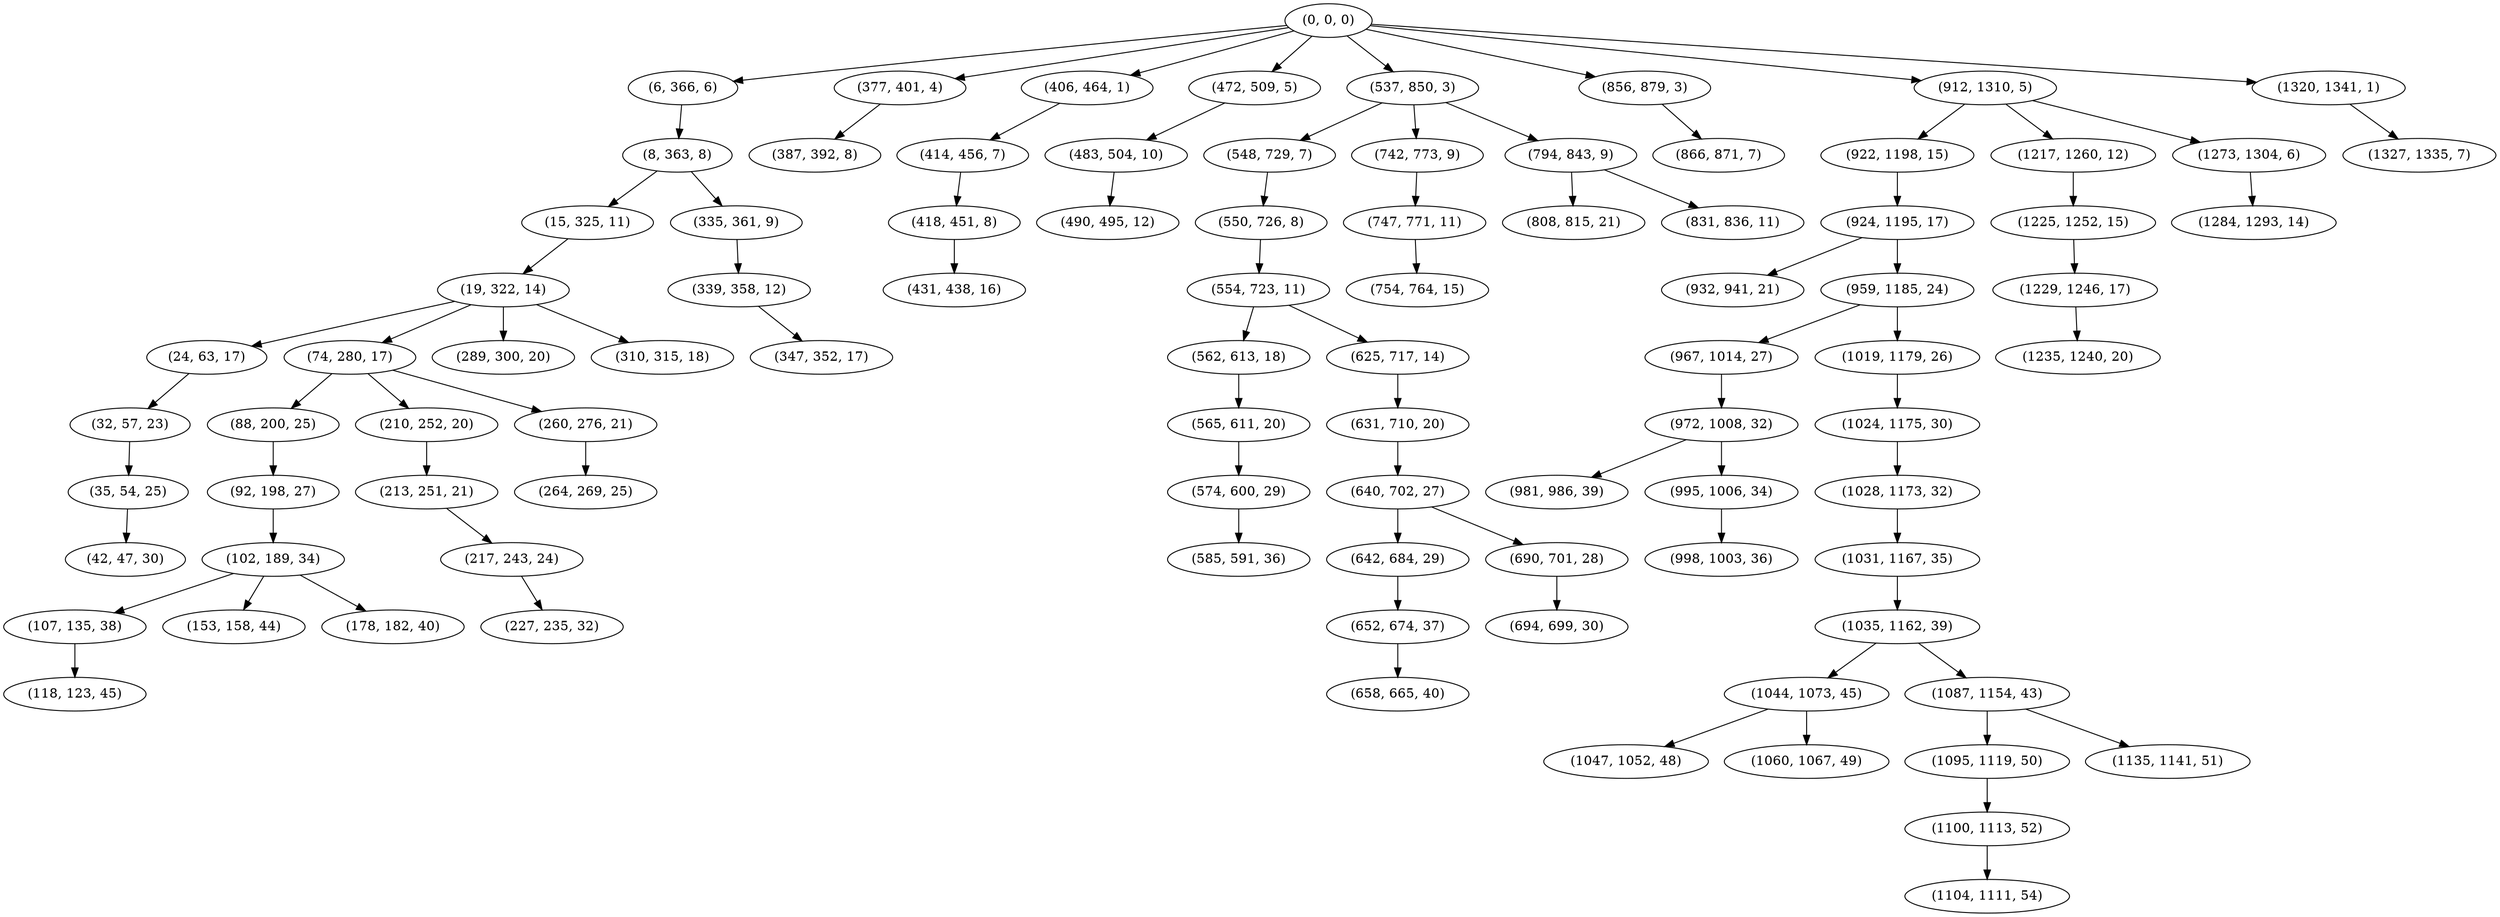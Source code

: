 digraph tree {
    "(0, 0, 0)";
    "(6, 366, 6)";
    "(8, 363, 8)";
    "(15, 325, 11)";
    "(19, 322, 14)";
    "(24, 63, 17)";
    "(32, 57, 23)";
    "(35, 54, 25)";
    "(42, 47, 30)";
    "(74, 280, 17)";
    "(88, 200, 25)";
    "(92, 198, 27)";
    "(102, 189, 34)";
    "(107, 135, 38)";
    "(118, 123, 45)";
    "(153, 158, 44)";
    "(178, 182, 40)";
    "(210, 252, 20)";
    "(213, 251, 21)";
    "(217, 243, 24)";
    "(227, 235, 32)";
    "(260, 276, 21)";
    "(264, 269, 25)";
    "(289, 300, 20)";
    "(310, 315, 18)";
    "(335, 361, 9)";
    "(339, 358, 12)";
    "(347, 352, 17)";
    "(377, 401, 4)";
    "(387, 392, 8)";
    "(406, 464, 1)";
    "(414, 456, 7)";
    "(418, 451, 8)";
    "(431, 438, 16)";
    "(472, 509, 5)";
    "(483, 504, 10)";
    "(490, 495, 12)";
    "(537, 850, 3)";
    "(548, 729, 7)";
    "(550, 726, 8)";
    "(554, 723, 11)";
    "(562, 613, 18)";
    "(565, 611, 20)";
    "(574, 600, 29)";
    "(585, 591, 36)";
    "(625, 717, 14)";
    "(631, 710, 20)";
    "(640, 702, 27)";
    "(642, 684, 29)";
    "(652, 674, 37)";
    "(658, 665, 40)";
    "(690, 701, 28)";
    "(694, 699, 30)";
    "(742, 773, 9)";
    "(747, 771, 11)";
    "(754, 764, 15)";
    "(794, 843, 9)";
    "(808, 815, 21)";
    "(831, 836, 11)";
    "(856, 879, 3)";
    "(866, 871, 7)";
    "(912, 1310, 5)";
    "(922, 1198, 15)";
    "(924, 1195, 17)";
    "(932, 941, 21)";
    "(959, 1185, 24)";
    "(967, 1014, 27)";
    "(972, 1008, 32)";
    "(981, 986, 39)";
    "(995, 1006, 34)";
    "(998, 1003, 36)";
    "(1019, 1179, 26)";
    "(1024, 1175, 30)";
    "(1028, 1173, 32)";
    "(1031, 1167, 35)";
    "(1035, 1162, 39)";
    "(1044, 1073, 45)";
    "(1047, 1052, 48)";
    "(1060, 1067, 49)";
    "(1087, 1154, 43)";
    "(1095, 1119, 50)";
    "(1100, 1113, 52)";
    "(1104, 1111, 54)";
    "(1135, 1141, 51)";
    "(1217, 1260, 12)";
    "(1225, 1252, 15)";
    "(1229, 1246, 17)";
    "(1235, 1240, 20)";
    "(1273, 1304, 6)";
    "(1284, 1293, 14)";
    "(1320, 1341, 1)";
    "(1327, 1335, 7)";
    "(0, 0, 0)" -> "(6, 366, 6)";
    "(0, 0, 0)" -> "(377, 401, 4)";
    "(0, 0, 0)" -> "(406, 464, 1)";
    "(0, 0, 0)" -> "(472, 509, 5)";
    "(0, 0, 0)" -> "(537, 850, 3)";
    "(0, 0, 0)" -> "(856, 879, 3)";
    "(0, 0, 0)" -> "(912, 1310, 5)";
    "(0, 0, 0)" -> "(1320, 1341, 1)";
    "(6, 366, 6)" -> "(8, 363, 8)";
    "(8, 363, 8)" -> "(15, 325, 11)";
    "(8, 363, 8)" -> "(335, 361, 9)";
    "(15, 325, 11)" -> "(19, 322, 14)";
    "(19, 322, 14)" -> "(24, 63, 17)";
    "(19, 322, 14)" -> "(74, 280, 17)";
    "(19, 322, 14)" -> "(289, 300, 20)";
    "(19, 322, 14)" -> "(310, 315, 18)";
    "(24, 63, 17)" -> "(32, 57, 23)";
    "(32, 57, 23)" -> "(35, 54, 25)";
    "(35, 54, 25)" -> "(42, 47, 30)";
    "(74, 280, 17)" -> "(88, 200, 25)";
    "(74, 280, 17)" -> "(210, 252, 20)";
    "(74, 280, 17)" -> "(260, 276, 21)";
    "(88, 200, 25)" -> "(92, 198, 27)";
    "(92, 198, 27)" -> "(102, 189, 34)";
    "(102, 189, 34)" -> "(107, 135, 38)";
    "(102, 189, 34)" -> "(153, 158, 44)";
    "(102, 189, 34)" -> "(178, 182, 40)";
    "(107, 135, 38)" -> "(118, 123, 45)";
    "(210, 252, 20)" -> "(213, 251, 21)";
    "(213, 251, 21)" -> "(217, 243, 24)";
    "(217, 243, 24)" -> "(227, 235, 32)";
    "(260, 276, 21)" -> "(264, 269, 25)";
    "(335, 361, 9)" -> "(339, 358, 12)";
    "(339, 358, 12)" -> "(347, 352, 17)";
    "(377, 401, 4)" -> "(387, 392, 8)";
    "(406, 464, 1)" -> "(414, 456, 7)";
    "(414, 456, 7)" -> "(418, 451, 8)";
    "(418, 451, 8)" -> "(431, 438, 16)";
    "(472, 509, 5)" -> "(483, 504, 10)";
    "(483, 504, 10)" -> "(490, 495, 12)";
    "(537, 850, 3)" -> "(548, 729, 7)";
    "(537, 850, 3)" -> "(742, 773, 9)";
    "(537, 850, 3)" -> "(794, 843, 9)";
    "(548, 729, 7)" -> "(550, 726, 8)";
    "(550, 726, 8)" -> "(554, 723, 11)";
    "(554, 723, 11)" -> "(562, 613, 18)";
    "(554, 723, 11)" -> "(625, 717, 14)";
    "(562, 613, 18)" -> "(565, 611, 20)";
    "(565, 611, 20)" -> "(574, 600, 29)";
    "(574, 600, 29)" -> "(585, 591, 36)";
    "(625, 717, 14)" -> "(631, 710, 20)";
    "(631, 710, 20)" -> "(640, 702, 27)";
    "(640, 702, 27)" -> "(642, 684, 29)";
    "(640, 702, 27)" -> "(690, 701, 28)";
    "(642, 684, 29)" -> "(652, 674, 37)";
    "(652, 674, 37)" -> "(658, 665, 40)";
    "(690, 701, 28)" -> "(694, 699, 30)";
    "(742, 773, 9)" -> "(747, 771, 11)";
    "(747, 771, 11)" -> "(754, 764, 15)";
    "(794, 843, 9)" -> "(808, 815, 21)";
    "(794, 843, 9)" -> "(831, 836, 11)";
    "(856, 879, 3)" -> "(866, 871, 7)";
    "(912, 1310, 5)" -> "(922, 1198, 15)";
    "(912, 1310, 5)" -> "(1217, 1260, 12)";
    "(912, 1310, 5)" -> "(1273, 1304, 6)";
    "(922, 1198, 15)" -> "(924, 1195, 17)";
    "(924, 1195, 17)" -> "(932, 941, 21)";
    "(924, 1195, 17)" -> "(959, 1185, 24)";
    "(959, 1185, 24)" -> "(967, 1014, 27)";
    "(959, 1185, 24)" -> "(1019, 1179, 26)";
    "(967, 1014, 27)" -> "(972, 1008, 32)";
    "(972, 1008, 32)" -> "(981, 986, 39)";
    "(972, 1008, 32)" -> "(995, 1006, 34)";
    "(995, 1006, 34)" -> "(998, 1003, 36)";
    "(1019, 1179, 26)" -> "(1024, 1175, 30)";
    "(1024, 1175, 30)" -> "(1028, 1173, 32)";
    "(1028, 1173, 32)" -> "(1031, 1167, 35)";
    "(1031, 1167, 35)" -> "(1035, 1162, 39)";
    "(1035, 1162, 39)" -> "(1044, 1073, 45)";
    "(1035, 1162, 39)" -> "(1087, 1154, 43)";
    "(1044, 1073, 45)" -> "(1047, 1052, 48)";
    "(1044, 1073, 45)" -> "(1060, 1067, 49)";
    "(1087, 1154, 43)" -> "(1095, 1119, 50)";
    "(1087, 1154, 43)" -> "(1135, 1141, 51)";
    "(1095, 1119, 50)" -> "(1100, 1113, 52)";
    "(1100, 1113, 52)" -> "(1104, 1111, 54)";
    "(1217, 1260, 12)" -> "(1225, 1252, 15)";
    "(1225, 1252, 15)" -> "(1229, 1246, 17)";
    "(1229, 1246, 17)" -> "(1235, 1240, 20)";
    "(1273, 1304, 6)" -> "(1284, 1293, 14)";
    "(1320, 1341, 1)" -> "(1327, 1335, 7)";
}
